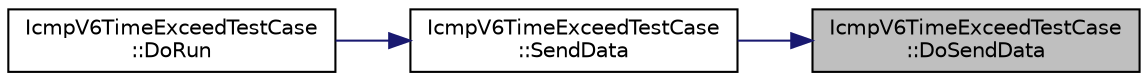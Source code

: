 digraph "IcmpV6TimeExceedTestCase::DoSendData"
{
 // LATEX_PDF_SIZE
  edge [fontname="Helvetica",fontsize="10",labelfontname="Helvetica",labelfontsize="10"];
  node [fontname="Helvetica",fontsize="10",shape=record];
  rankdir="RL";
  Node1 [label="IcmpV6TimeExceedTestCase\l::DoSendData",height=0.2,width=0.4,color="black", fillcolor="grey75", style="filled", fontcolor="black",tooltip=" "];
  Node1 -> Node2 [dir="back",color="midnightblue",fontsize="10",style="solid",fontname="Helvetica"];
  Node2 [label="IcmpV6TimeExceedTestCase\l::SendData",height=0.2,width=0.4,color="black", fillcolor="white", style="filled",URL="$class_icmp_v6_time_exceed_test_case.html#aef4ebaac3f35e915936b39c2577e4b2e",tooltip=" "];
  Node2 -> Node3 [dir="back",color="midnightblue",fontsize="10",style="solid",fontname="Helvetica"];
  Node3 [label="IcmpV6TimeExceedTestCase\l::DoRun",height=0.2,width=0.4,color="black", fillcolor="white", style="filled",URL="$class_icmp_v6_time_exceed_test_case.html#a7cb4438c0f47bda7a32fa85001f869dd",tooltip="Implementation to actually run this TestCase."];
}
